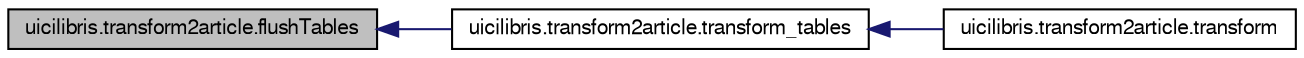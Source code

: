 digraph G
{
  edge [fontname="FreeSans",fontsize="10",labelfontname="FreeSans",labelfontsize="10"];
  node [fontname="FreeSans",fontsize="10",shape=record];
  rankdir="LR";
  Node1 [label="uicilibris.transform2article.flushTables",height=0.2,width=0.4,color="black", fillcolor="grey75", style="filled" fontcolor="black"];
  Node1 -> Node2 [dir="back",color="midnightblue",fontsize="10",style="solid"];
  Node2 [label="uicilibris.transform2article.transform_tables",height=0.2,width=0.4,color="black", fillcolor="white", style="filled",URL="$namespaceuicilibris_1_1transform2article.html#a46ff8620c2ea3a9237dedb1c69f983cb",tooltip="handle mediawiki tables"];
  Node2 -> Node3 [dir="back",color="midnightblue",fontsize="10",style="solid"];
  Node3 [label="uicilibris.transform2article.transform",height=0.2,width=0.4,color="black", fillcolor="white", style="filled",URL="$namespaceuicilibris_1_1transform2article.html#a9f02a5b65714762575914ad84f7fe488",tooltip="convert/transform one line in context of state for w2book (wiki to book)"];
}
